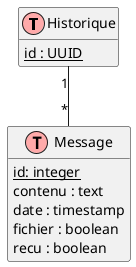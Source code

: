 @startuml bdd
!define table(x) class x << (T,#FFAAAA) >>
hide methods
hide stereotypes
table(Historique) {
    {static} id : UUID
}
table(Message) {
    {static} id: integer
    contenu : text
    date : timestamp
    fichier : boolean
    recu : boolean
}
Historique "1" -- "*" Message
@enduml
